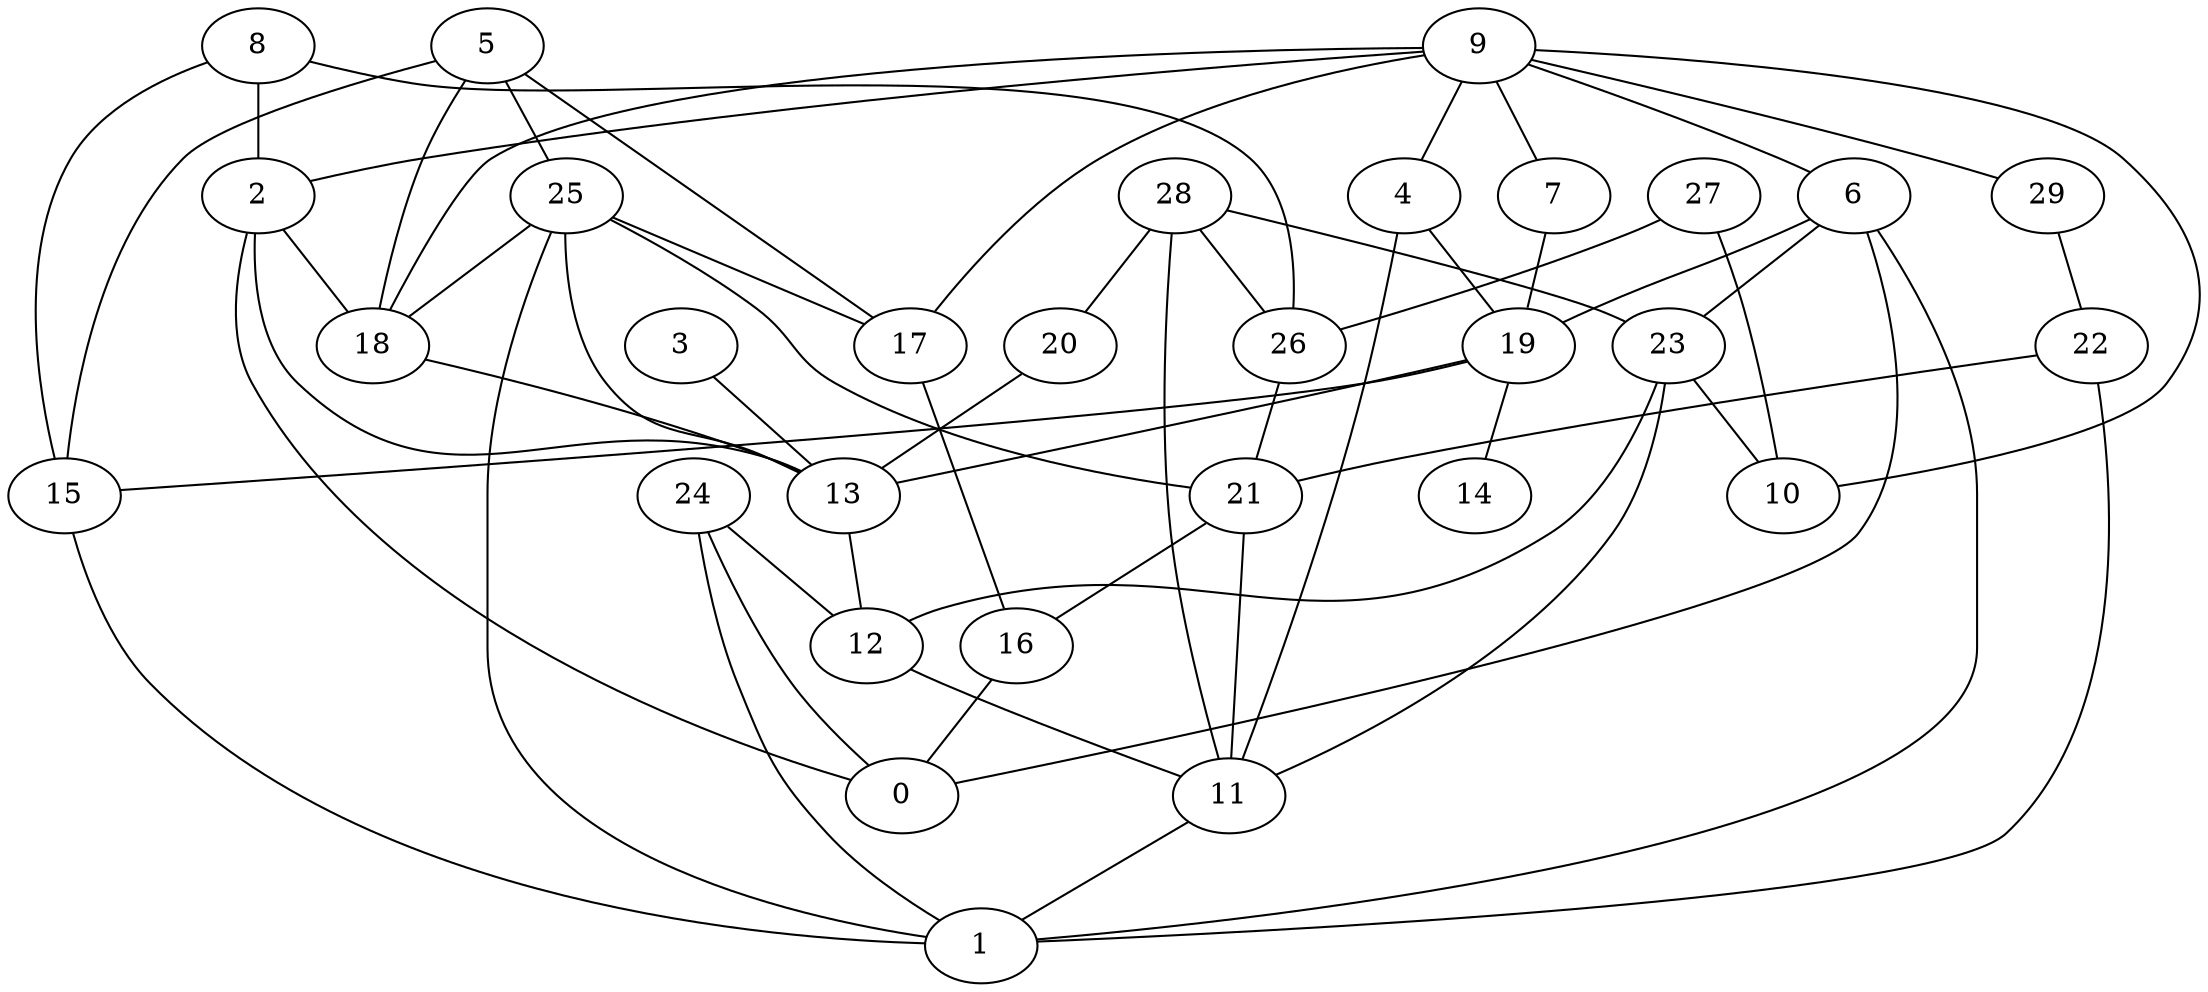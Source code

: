 digraph GG_graph {

subgraph G_graph {
edge [color = black]
"8" -> "26" [dir = none]
"8" -> "15" [dir = none]
"15" -> "1" [dir = none]
"13" -> "12" [dir = none]
"21" -> "11" [dir = none]
"23" -> "12" [dir = none]
"22" -> "1" [dir = none]
"9" -> "2" [dir = none]
"9" -> "29" [dir = none]
"9" -> "10" [dir = none]
"9" -> "17" [dir = none]
"9" -> "18" [dir = none]
"20" -> "13" [dir = none]
"24" -> "0" [dir = none]
"24" -> "1" [dir = none]
"16" -> "0" [dir = none]
"18" -> "13" [dir = none]
"12" -> "11" [dir = none]
"28" -> "23" [dir = none]
"19" -> "14" [dir = none]
"19" -> "13" [dir = none]
"3" -> "13" [dir = none]
"6" -> "0" [dir = none]
"4" -> "19" [dir = none]
"7" -> "19" [dir = none]
"27" -> "10" [dir = none]
"25" -> "1" [dir = none]
"25" -> "13" [dir = none]
"5" -> "18" [dir = none]
"25" -> "18" [dir = none]
"9" -> "6" [dir = none]
"25" -> "21" [dir = none]
"17" -> "16" [dir = none]
"28" -> "26" [dir = none]
"27" -> "26" [dir = none]
"26" -> "21" [dir = none]
"9" -> "4" [dir = none]
"5" -> "17" [dir = none]
"19" -> "15" [dir = none]
"6" -> "1" [dir = none]
"24" -> "12" [dir = none]
"9" -> "7" [dir = none]
"23" -> "10" [dir = none]
"8" -> "2" [dir = none]
"6" -> "23" [dir = none]
"2" -> "18" [dir = none]
"2" -> "0" [dir = none]
"28" -> "11" [dir = none]
"22" -> "21" [dir = none]
"25" -> "17" [dir = none]
"6" -> "19" [dir = none]
"2" -> "13" [dir = none]
"29" -> "22" [dir = none]
"28" -> "20" [dir = none]
"11" -> "1" [dir = none]
"21" -> "16" [dir = none]
"23" -> "11" [dir = none]
"4" -> "11" [dir = none]
"5" -> "15" [dir = none]
"5" -> "25" [dir = none]
}

}
